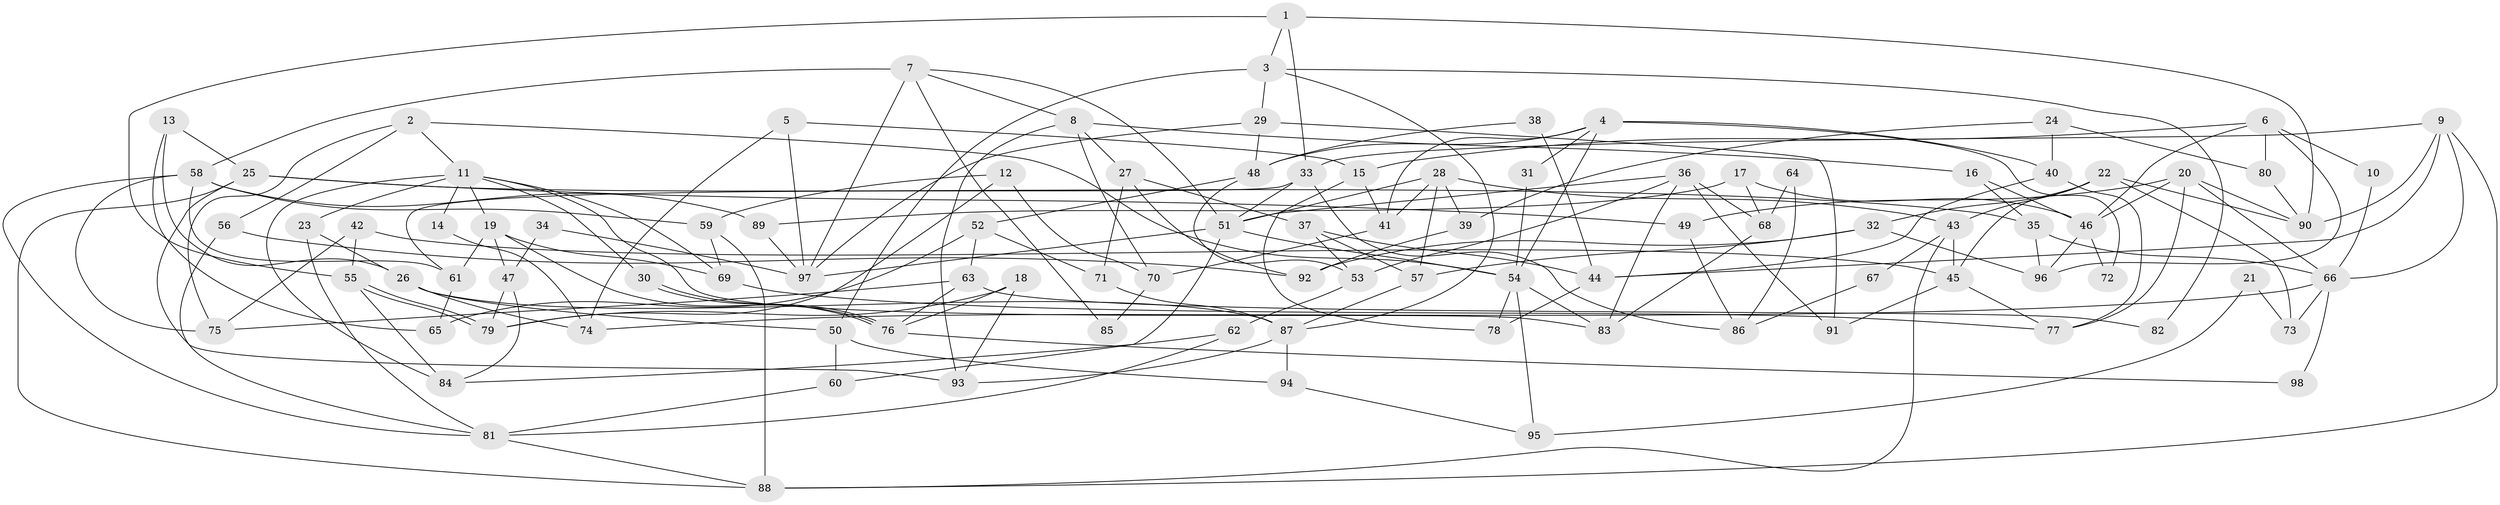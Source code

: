 // coarse degree distribution, {7: 0.1896551724137931, 5: 0.1896551724137931, 6: 0.13793103448275862, 2: 0.08620689655172414, 9: 0.034482758620689655, 3: 0.13793103448275862, 4: 0.15517241379310345, 10: 0.017241379310344827, 8: 0.05172413793103448}
// Generated by graph-tools (version 1.1) at 2025/23/03/03/25 07:23:57]
// undirected, 98 vertices, 196 edges
graph export_dot {
graph [start="1"]
  node [color=gray90,style=filled];
  1;
  2;
  3;
  4;
  5;
  6;
  7;
  8;
  9;
  10;
  11;
  12;
  13;
  14;
  15;
  16;
  17;
  18;
  19;
  20;
  21;
  22;
  23;
  24;
  25;
  26;
  27;
  28;
  29;
  30;
  31;
  32;
  33;
  34;
  35;
  36;
  37;
  38;
  39;
  40;
  41;
  42;
  43;
  44;
  45;
  46;
  47;
  48;
  49;
  50;
  51;
  52;
  53;
  54;
  55;
  56;
  57;
  58;
  59;
  60;
  61;
  62;
  63;
  64;
  65;
  66;
  67;
  68;
  69;
  70;
  71;
  72;
  73;
  74;
  75;
  76;
  77;
  78;
  79;
  80;
  81;
  82;
  83;
  84;
  85;
  86;
  87;
  88;
  89;
  90;
  91;
  92;
  93;
  94;
  95;
  96;
  97;
  98;
  1 -- 33;
  1 -- 90;
  1 -- 3;
  1 -- 55;
  2 -- 56;
  2 -- 11;
  2 -- 54;
  2 -- 75;
  3 -- 29;
  3 -- 50;
  3 -- 82;
  3 -- 87;
  4 -- 48;
  4 -- 40;
  4 -- 31;
  4 -- 41;
  4 -- 54;
  4 -- 72;
  5 -- 97;
  5 -- 15;
  5 -- 74;
  6 -- 46;
  6 -- 80;
  6 -- 10;
  6 -- 15;
  6 -- 96;
  7 -- 97;
  7 -- 51;
  7 -- 8;
  7 -- 58;
  7 -- 85;
  8 -- 93;
  8 -- 16;
  8 -- 27;
  8 -- 70;
  9 -- 90;
  9 -- 88;
  9 -- 33;
  9 -- 44;
  9 -- 66;
  10 -- 66;
  11 -- 84;
  11 -- 69;
  11 -- 14;
  11 -- 19;
  11 -- 23;
  11 -- 30;
  11 -- 83;
  12 -- 70;
  12 -- 79;
  12 -- 59;
  13 -- 65;
  13 -- 26;
  13 -- 25;
  14 -- 74;
  15 -- 41;
  15 -- 78;
  16 -- 35;
  16 -- 46;
  17 -- 68;
  17 -- 46;
  17 -- 89;
  18 -- 76;
  18 -- 93;
  18 -- 79;
  19 -- 61;
  19 -- 47;
  19 -- 69;
  19 -- 76;
  20 -- 66;
  20 -- 77;
  20 -- 46;
  20 -- 49;
  20 -- 90;
  21 -- 95;
  21 -- 73;
  22 -- 43;
  22 -- 45;
  22 -- 32;
  22 -- 73;
  22 -- 90;
  23 -- 81;
  23 -- 26;
  24 -- 40;
  24 -- 39;
  24 -- 80;
  25 -- 35;
  25 -- 49;
  25 -- 88;
  25 -- 93;
  26 -- 50;
  26 -- 74;
  26 -- 87;
  27 -- 37;
  27 -- 71;
  27 -- 92;
  28 -- 51;
  28 -- 57;
  28 -- 39;
  28 -- 41;
  28 -- 43;
  29 -- 97;
  29 -- 48;
  29 -- 91;
  30 -- 76;
  30 -- 76;
  31 -- 54;
  32 -- 96;
  32 -- 57;
  32 -- 92;
  33 -- 51;
  33 -- 61;
  33 -- 86;
  34 -- 97;
  34 -- 47;
  35 -- 66;
  35 -- 96;
  36 -- 53;
  36 -- 83;
  36 -- 51;
  36 -- 68;
  36 -- 91;
  37 -- 57;
  37 -- 44;
  37 -- 53;
  38 -- 44;
  38 -- 48;
  39 -- 92;
  40 -- 77;
  40 -- 44;
  41 -- 70;
  42 -- 45;
  42 -- 55;
  42 -- 75;
  43 -- 88;
  43 -- 45;
  43 -- 67;
  44 -- 78;
  45 -- 91;
  45 -- 77;
  46 -- 72;
  46 -- 96;
  47 -- 79;
  47 -- 84;
  48 -- 52;
  48 -- 53;
  49 -- 86;
  50 -- 60;
  50 -- 94;
  51 -- 54;
  51 -- 60;
  51 -- 97;
  52 -- 63;
  52 -- 71;
  52 -- 65;
  53 -- 62;
  54 -- 78;
  54 -- 83;
  54 -- 95;
  55 -- 79;
  55 -- 79;
  55 -- 84;
  56 -- 81;
  56 -- 92;
  57 -- 87;
  58 -- 75;
  58 -- 59;
  58 -- 61;
  58 -- 81;
  58 -- 89;
  59 -- 69;
  59 -- 88;
  60 -- 81;
  61 -- 65;
  62 -- 81;
  62 -- 84;
  63 -- 75;
  63 -- 76;
  63 -- 82;
  64 -- 86;
  64 -- 68;
  66 -- 74;
  66 -- 73;
  66 -- 98;
  67 -- 86;
  68 -- 83;
  69 -- 77;
  70 -- 85;
  71 -- 87;
  76 -- 98;
  80 -- 90;
  81 -- 88;
  87 -- 93;
  87 -- 94;
  89 -- 97;
  94 -- 95;
}

